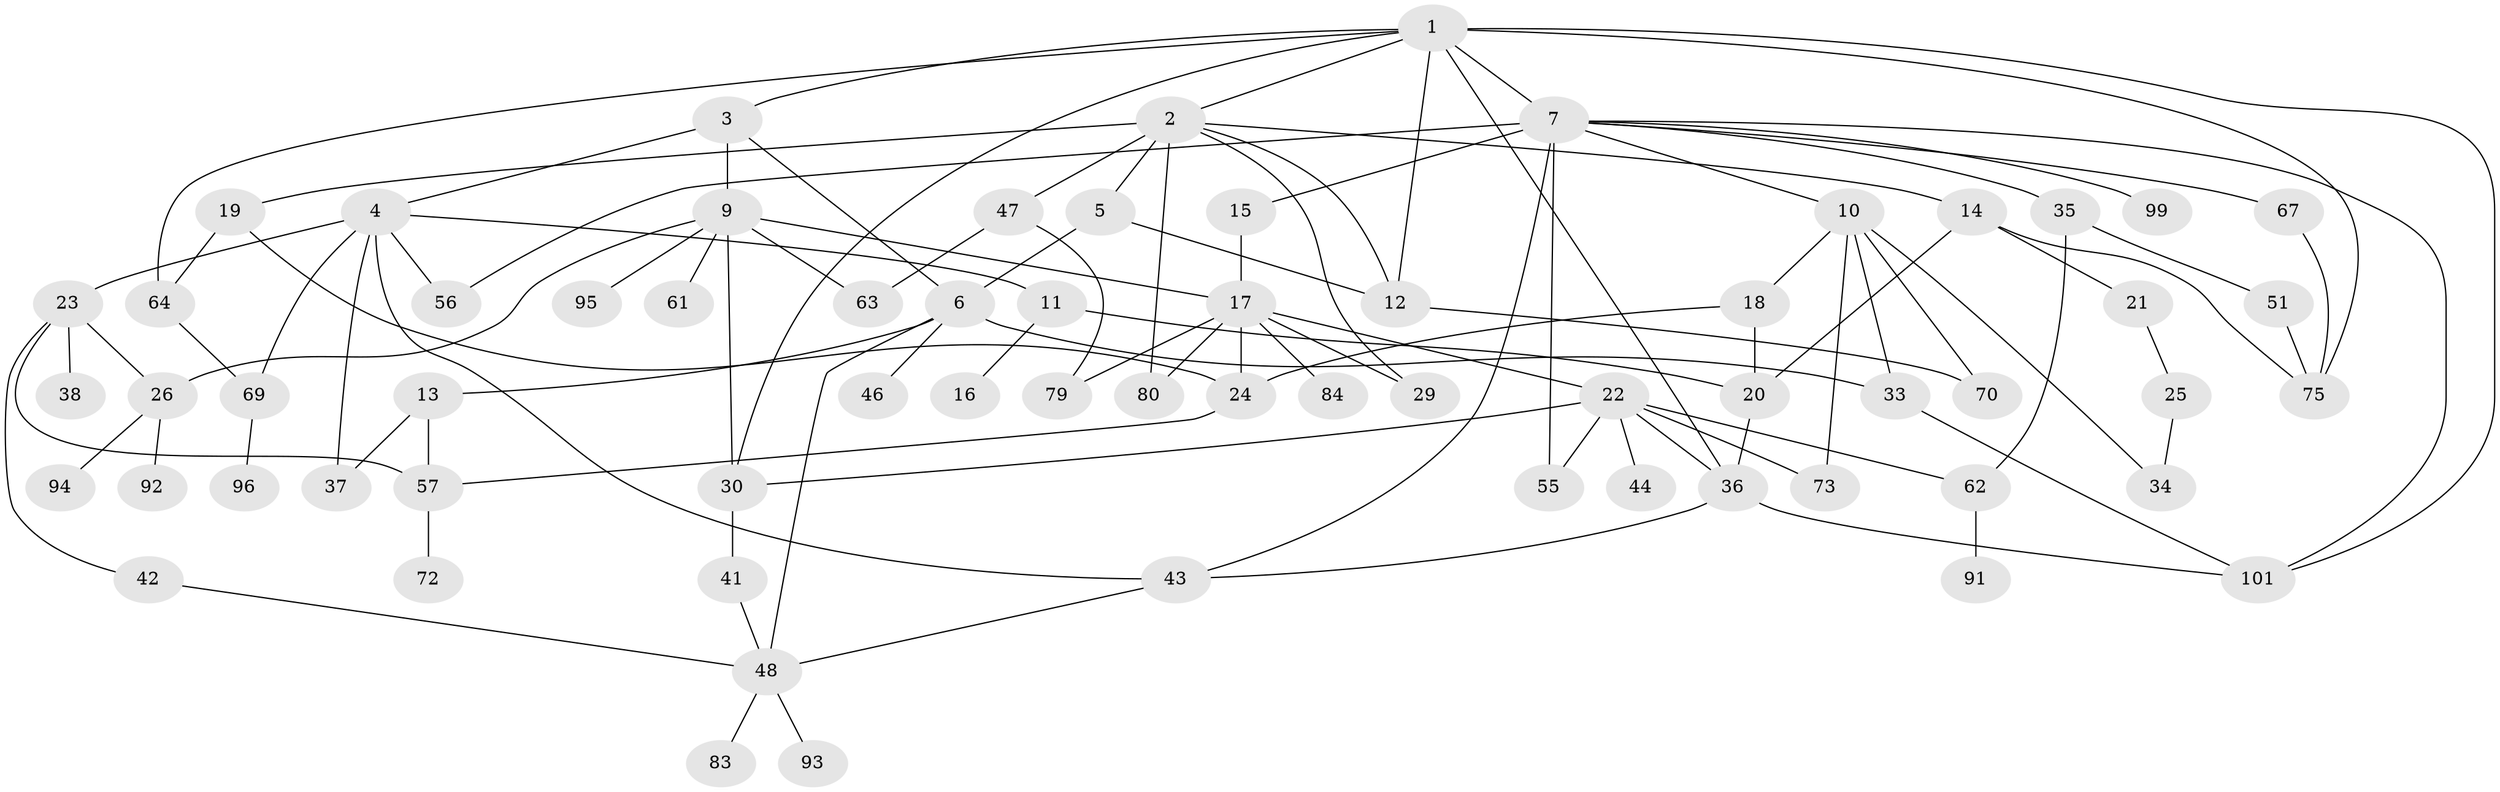 // original degree distribution, {7: 0.009900990099009901, 8: 0.019801980198019802, 4: 0.15841584158415842, 6: 0.0297029702970297, 5: 0.0594059405940594, 9: 0.009900990099009901, 3: 0.16831683168316833, 2: 0.33663366336633666, 1: 0.2079207920792079}
// Generated by graph-tools (version 1.1) at 2025/10/02/27/25 16:10:51]
// undirected, 66 vertices, 105 edges
graph export_dot {
graph [start="1"]
  node [color=gray90,style=filled];
  1 [super="+8"];
  2 [super="+78"];
  3;
  4 [super="+52"];
  5 [super="+90"];
  6 [super="+40"];
  7 [super="+86"];
  9 [super="+54"];
  10 [super="+66"];
  11 [super="+27"];
  12 [super="+32"];
  13;
  14 [super="+59"];
  15;
  16 [super="+77"];
  17 [super="+89"];
  18;
  19 [super="+49"];
  20 [super="+28"];
  21;
  22 [super="+39"];
  23 [super="+87"];
  24 [super="+31"];
  25;
  26 [super="+65"];
  29 [super="+45"];
  30 [super="+53"];
  33 [super="+60"];
  34 [super="+58"];
  35 [super="+50"];
  36 [super="+74"];
  37 [super="+88"];
  38;
  41;
  42;
  43;
  44;
  46 [super="+81"];
  47;
  48 [super="+97"];
  51;
  55;
  56 [super="+82"];
  57 [super="+85"];
  61;
  62 [super="+71"];
  63 [super="+68"];
  64 [super="+98"];
  67;
  69 [super="+76"];
  70;
  72;
  73;
  75 [super="+100"];
  79;
  80;
  83;
  84;
  91;
  92;
  93;
  94;
  95;
  96;
  99;
  101;
  1 -- 2;
  1 -- 3;
  1 -- 7 [weight=2];
  1 -- 36;
  1 -- 101;
  1 -- 64;
  1 -- 75;
  1 -- 12;
  1 -- 30;
  2 -- 5;
  2 -- 14;
  2 -- 19;
  2 -- 29;
  2 -- 47 [weight=2];
  2 -- 80;
  2 -- 12;
  3 -- 4;
  3 -- 6;
  3 -- 9;
  4 -- 11;
  4 -- 23;
  4 -- 43;
  4 -- 69;
  4 -- 56;
  4 -- 37;
  5 -- 6;
  5 -- 12;
  6 -- 13;
  6 -- 33;
  6 -- 48;
  6 -- 46;
  7 -- 10;
  7 -- 15;
  7 -- 35;
  7 -- 67;
  7 -- 55;
  7 -- 43;
  7 -- 101;
  7 -- 56;
  7 -- 99;
  9 -- 26;
  9 -- 17;
  9 -- 61;
  9 -- 30;
  9 -- 95;
  9 -- 63;
  10 -- 18;
  10 -- 70;
  10 -- 34;
  10 -- 73;
  10 -- 33;
  11 -- 16;
  11 -- 20;
  12 -- 70;
  13 -- 37;
  13 -- 57;
  14 -- 21;
  14 -- 20;
  14 -- 75;
  15 -- 17;
  17 -- 22;
  17 -- 24;
  17 -- 80;
  17 -- 84;
  17 -- 79;
  17 -- 29;
  18 -- 20;
  18 -- 24;
  19 -- 24;
  19 -- 64;
  20 -- 36;
  21 -- 25;
  22 -- 30;
  22 -- 44;
  22 -- 62;
  22 -- 73;
  22 -- 36;
  22 -- 55;
  23 -- 38;
  23 -- 42;
  23 -- 57;
  23 -- 26;
  24 -- 57;
  25 -- 34;
  26 -- 92;
  26 -- 94;
  30 -- 41;
  33 -- 101;
  35 -- 51;
  35 -- 62;
  36 -- 101;
  36 -- 43;
  41 -- 48;
  42 -- 48;
  43 -- 48;
  47 -- 63;
  47 -- 79;
  48 -- 83;
  48 -- 93;
  51 -- 75;
  57 -- 72;
  62 -- 91;
  64 -- 69;
  67 -- 75;
  69 -- 96;
}
